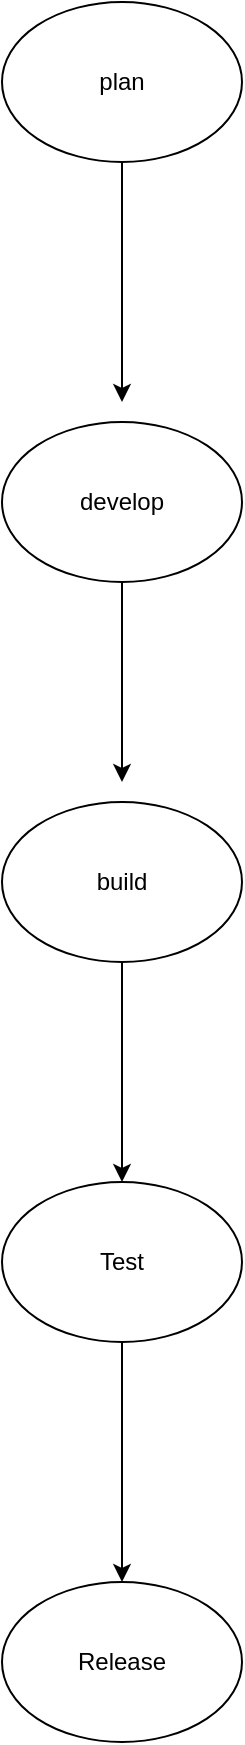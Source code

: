 <mxfile version="28.0.7">
  <diagram name="Page-1" id="yCU3NQoSeSVH8B0a_m98">
    <mxGraphModel dx="1042" dy="562" grid="1" gridSize="10" guides="1" tooltips="1" connect="1" arrows="1" fold="1" page="1" pageScale="1" pageWidth="827" pageHeight="1169" math="0" shadow="0">
      <root>
        <mxCell id="0" />
        <mxCell id="1" parent="0" />
        <mxCell id="xC5DFOjfil0J7wxQVFWy-22" value="" style="edgeStyle=orthogonalEdgeStyle;rounded=0;orthogonalLoop=1;jettySize=auto;html=1;" edge="1" parent="1" source="xC5DFOjfil0J7wxQVFWy-1">
          <mxGeometry relative="1" as="geometry">
            <mxPoint x="414" y="200" as="targetPoint" />
          </mxGeometry>
        </mxCell>
        <mxCell id="xC5DFOjfil0J7wxQVFWy-1" value="plan" style="ellipse;whiteSpace=wrap;html=1;" vertex="1" parent="1">
          <mxGeometry x="354" width="120" height="80" as="geometry" />
        </mxCell>
        <mxCell id="xC5DFOjfil0J7wxQVFWy-12" value="" style="edgeStyle=orthogonalEdgeStyle;rounded=0;orthogonalLoop=1;jettySize=auto;html=1;" edge="1" parent="1" source="xC5DFOjfil0J7wxQVFWy-2">
          <mxGeometry relative="1" as="geometry">
            <mxPoint x="414" y="390" as="targetPoint" />
          </mxGeometry>
        </mxCell>
        <mxCell id="xC5DFOjfil0J7wxQVFWy-2" value="develop" style="ellipse;whiteSpace=wrap;html=1;" vertex="1" parent="1">
          <mxGeometry x="354" y="210" width="120" height="80" as="geometry" />
        </mxCell>
        <mxCell id="xC5DFOjfil0J7wxQVFWy-27" value="" style="edgeStyle=orthogonalEdgeStyle;rounded=0;orthogonalLoop=1;jettySize=auto;html=1;" edge="1" parent="1" source="xC5DFOjfil0J7wxQVFWy-4" target="xC5DFOjfil0J7wxQVFWy-26">
          <mxGeometry relative="1" as="geometry" />
        </mxCell>
        <mxCell id="xC5DFOjfil0J7wxQVFWy-4" value="build" style="ellipse;whiteSpace=wrap;html=1;" vertex="1" parent="1">
          <mxGeometry x="354" y="400" width="120" height="80" as="geometry" />
        </mxCell>
        <mxCell id="xC5DFOjfil0J7wxQVFWy-5" value="Release" style="ellipse;whiteSpace=wrap;html=1;" vertex="1" parent="1">
          <mxGeometry x="354" y="790" width="120" height="80" as="geometry" />
        </mxCell>
        <mxCell id="xC5DFOjfil0J7wxQVFWy-31" value="" style="edgeStyle=orthogonalEdgeStyle;rounded=0;orthogonalLoop=1;jettySize=auto;html=1;" edge="1" parent="1" source="xC5DFOjfil0J7wxQVFWy-26">
          <mxGeometry relative="1" as="geometry">
            <mxPoint x="414" y="790" as="targetPoint" />
          </mxGeometry>
        </mxCell>
        <mxCell id="xC5DFOjfil0J7wxQVFWy-26" value="Test" style="ellipse;whiteSpace=wrap;html=1;" vertex="1" parent="1">
          <mxGeometry x="354" y="590" width="120" height="80" as="geometry" />
        </mxCell>
      </root>
    </mxGraphModel>
  </diagram>
</mxfile>
